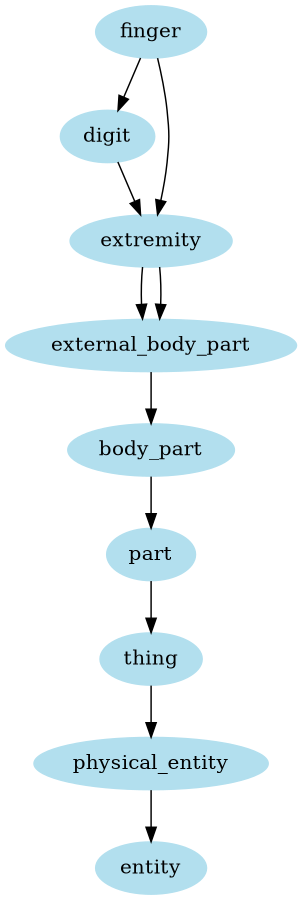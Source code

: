 digraph unix {
	node [color=lightblue2 style=filled]
	size="6,6"
	finger -> digit
	digit -> extremity
	extremity -> external_body_part
	external_body_part -> body_part
	body_part -> part
	part -> thing
	thing -> physical_entity
	physical_entity -> entity
	finger -> extremity
	extremity -> external_body_part
}
